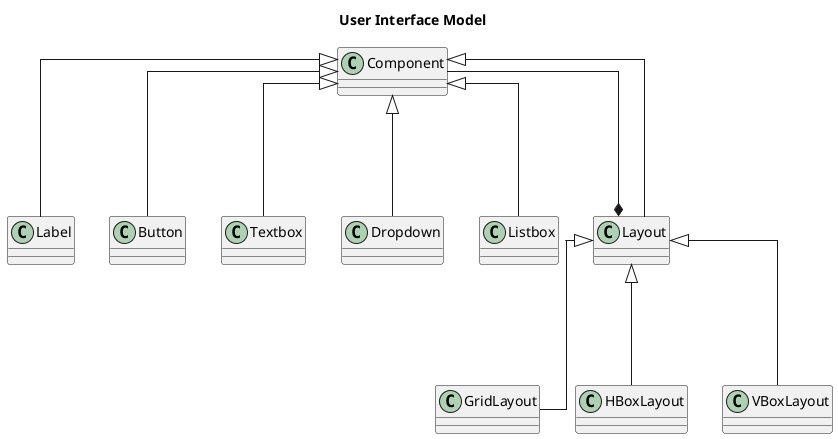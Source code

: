 @startuml
skinparam linetype ortho
title User Interface Model 

Component <|--- Label
Component <|--- Button
Component <|--- Textbox
Component <|--- Dropdown
Component <|--- Listbox

Component <|--- Layout
Layout *--- Component

Layout <|--- GridLayout
Layout <|--- HBoxLayout
Layout <|--- VBoxLayout

@enduml
